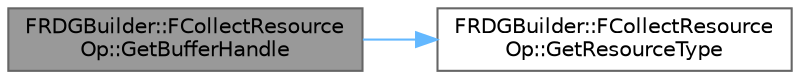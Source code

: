 digraph "FRDGBuilder::FCollectResourceOp::GetBufferHandle"
{
 // INTERACTIVE_SVG=YES
 // LATEX_PDF_SIZE
  bgcolor="transparent";
  edge [fontname=Helvetica,fontsize=10,labelfontname=Helvetica,labelfontsize=10];
  node [fontname=Helvetica,fontsize=10,shape=box,height=0.2,width=0.4];
  rankdir="LR";
  Node1 [id="Node000001",label="FRDGBuilder::FCollectResource\lOp::GetBufferHandle",height=0.2,width=0.4,color="gray40", fillcolor="grey60", style="filled", fontcolor="black",tooltip=" "];
  Node1 -> Node2 [id="edge1_Node000001_Node000002",color="steelblue1",style="solid",tooltip=" "];
  Node2 [id="Node000002",label="FRDGBuilder::FCollectResource\lOp::GetResourceType",height=0.2,width=0.4,color="grey40", fillcolor="white", style="filled",URL="$dc/d75/structFRDGBuilder_1_1FCollectResourceOp.html#a65be8fabd8ea06992c256368542b6976",tooltip=" "];
}

